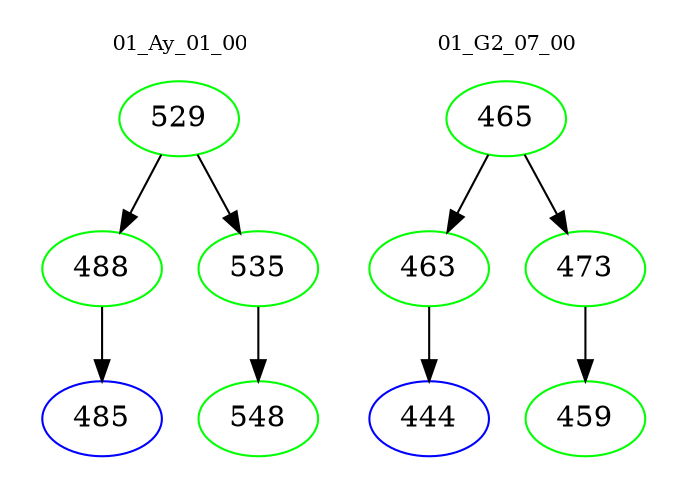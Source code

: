digraph{
subgraph cluster_0 {
color = white
label = "01_Ay_01_00";
fontsize=10;
T0_529 [label="529", color="green"]
T0_529 -> T0_488 [color="black"]
T0_488 [label="488", color="green"]
T0_488 -> T0_485 [color="black"]
T0_485 [label="485", color="blue"]
T0_529 -> T0_535 [color="black"]
T0_535 [label="535", color="green"]
T0_535 -> T0_548 [color="black"]
T0_548 [label="548", color="green"]
}
subgraph cluster_1 {
color = white
label = "01_G2_07_00";
fontsize=10;
T1_465 [label="465", color="green"]
T1_465 -> T1_463 [color="black"]
T1_463 [label="463", color="green"]
T1_463 -> T1_444 [color="black"]
T1_444 [label="444", color="blue"]
T1_465 -> T1_473 [color="black"]
T1_473 [label="473", color="green"]
T1_473 -> T1_459 [color="black"]
T1_459 [label="459", color="green"]
}
}
